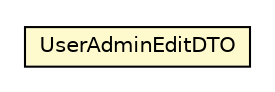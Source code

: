 #!/usr/local/bin/dot
#
# Class diagram 
# Generated by UMLGraph version 5.1 (http://www.umlgraph.org/)
#

digraph G {
	edge [fontname="Helvetica",fontsize=10,labelfontname="Helvetica",labelfontsize=10];
	node [fontname="Helvetica",fontsize=10,shape=plaintext];
	nodesep=0.25;
	ranksep=0.5;
	// cn.edu.uestc.acmicpc.db.dto.impl.user.UserAdminEditDTO
	c14368 [label=<<table title="cn.edu.uestc.acmicpc.db.dto.impl.user.UserAdminEditDTO" border="0" cellborder="1" cellspacing="0" cellpadding="2" port="p" bgcolor="lemonChiffon" href="./UserAdminEditDTO.html">
		<tr><td><table border="0" cellspacing="0" cellpadding="1">
<tr><td align="center" balign="center"> UserAdminEditDTO </td></tr>
		</table></td></tr>
		</table>>, fontname="Helvetica", fontcolor="black", fontsize=10.0];
}

